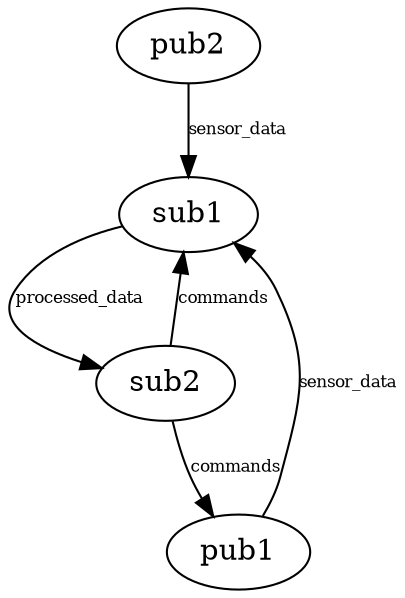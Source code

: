 digraph G {
        edge [dir=forward, fontsize=8]
        node [shape=ellipse]
	sub1 [label="sub1"]
	sub2 [label="sub2"]
	pub1 [label="pub1"]
	pub2 [label="pub2"]
	sub1 -> sub2 [label="processed_data"]
	sub2 -> sub1 [label="commands"]
	sub2 -> pub1 [label="commands"]
	pub1 -> sub1 [label="sensor_data"]
	pub2 -> sub1 [label="sensor_data"]
}
